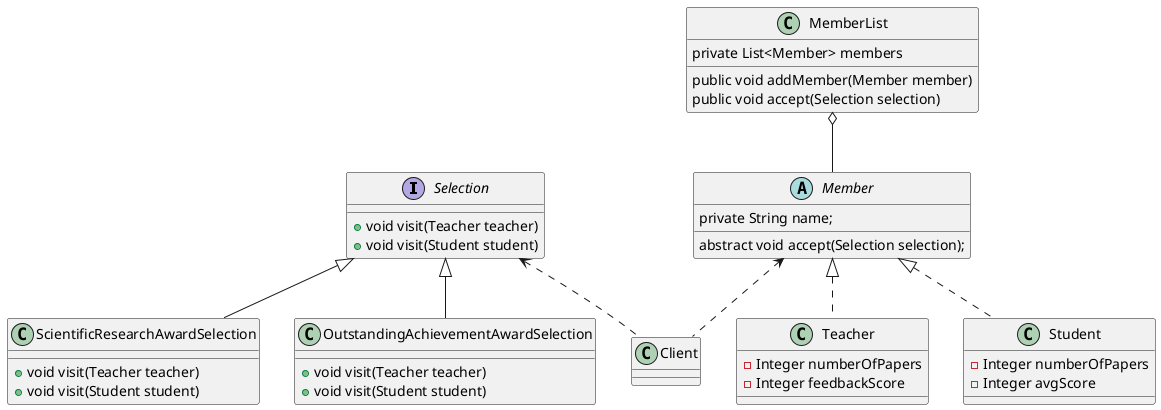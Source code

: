 @startuml
'https://plantuml.com/class-diagram

'访问者
interface Selection {
    +void visit(Teacher teacher)
    +void visit(Student student)
}
Class ScientificResearchAwardSelection{
    +void visit(Teacher teacher)
    +void visit(Student student)
}
Class OutstandingAchievementAwardSelection{
    +void visit(Teacher teacher)
    +void visit(Student student)
}

Selection <|-- ScientificResearchAwardSelection
Selection <|-- OutstandingAchievementAwardSelection


'元素
abstract Member {
    private String name;
    abstract void accept(Selection selection);
}
Class Teacher {
    -Integer numberOfPapers
    -Integer feedbackScore
}
Class Student {
    -Integer numberOfPapers
    -Integer avgScore
}

Member <|.. Teacher
Member <|.. Student

'对象结构
Class MemberList {
    private List<Member> members
    public void addMember(Member member)
    public void accept(Selection selection)
}

MemberList o-- Member

Class Client
Selection <.. Client
Member <.. Client
@enduml
